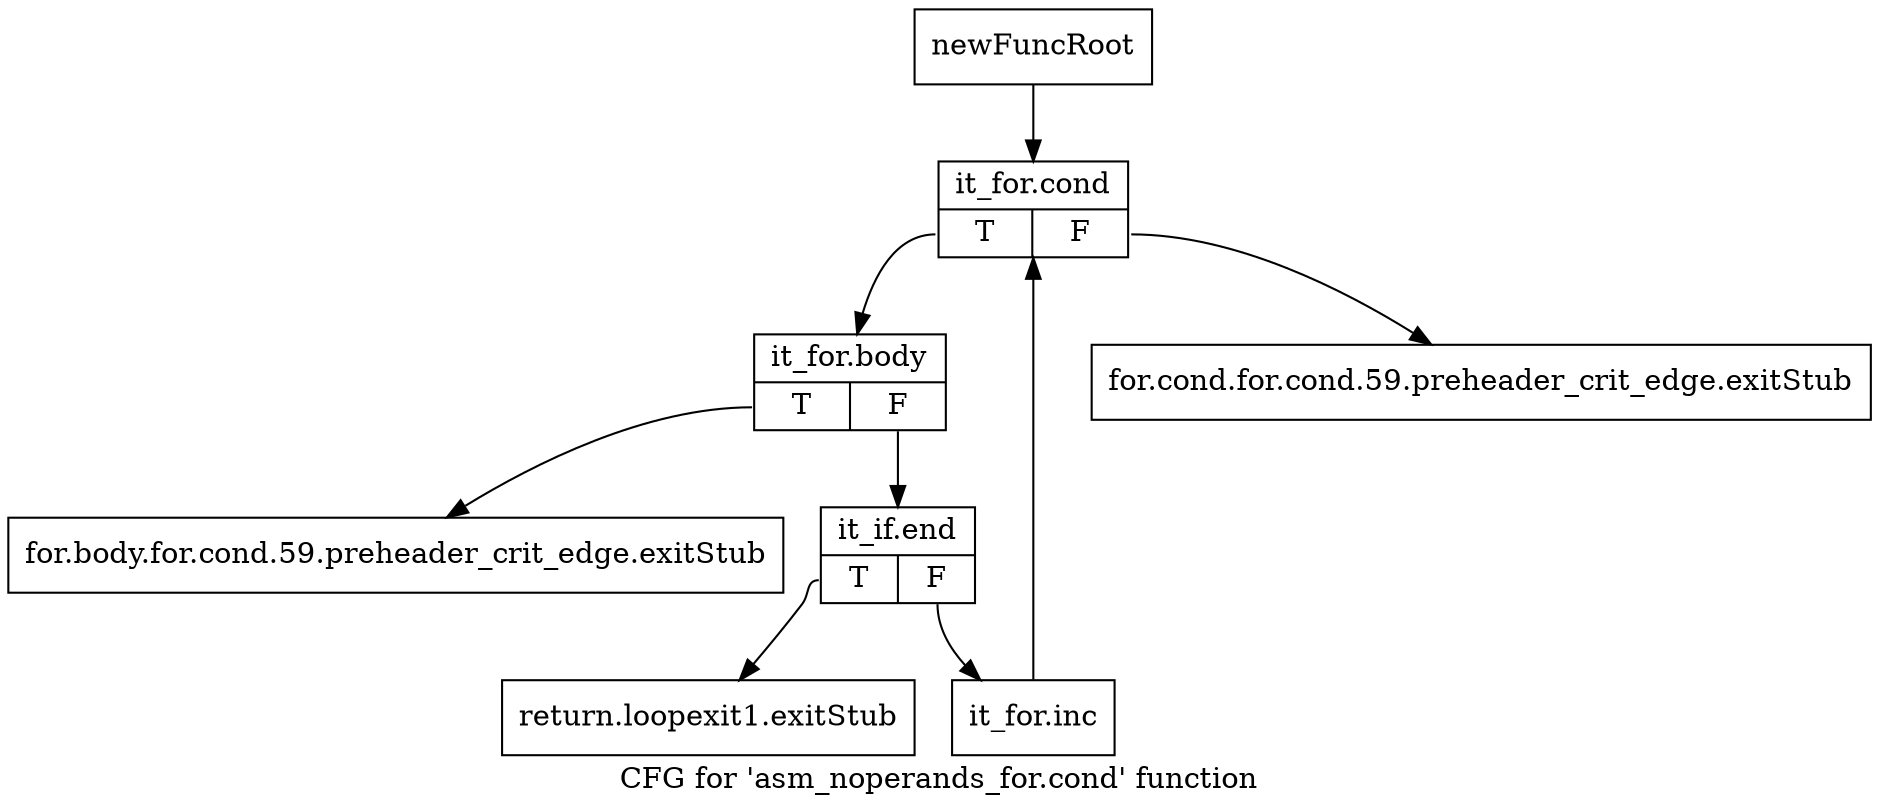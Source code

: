 digraph "CFG for 'asm_noperands_for.cond' function" {
	label="CFG for 'asm_noperands_for.cond' function";

	Node0xb86ce00 [shape=record,label="{newFuncRoot}"];
	Node0xb86ce00 -> Node0xb86cf40;
	Node0xb86ce50 [shape=record,label="{for.cond.for.cond.59.preheader_crit_edge.exitStub}"];
	Node0xb86cea0 [shape=record,label="{for.body.for.cond.59.preheader_crit_edge.exitStub}"];
	Node0xb86cef0 [shape=record,label="{return.loopexit1.exitStub}"];
	Node0xb86cf40 [shape=record,label="{it_for.cond|{<s0>T|<s1>F}}"];
	Node0xb86cf40:s0 -> Node0xb86cf90;
	Node0xb86cf40:s1 -> Node0xb86ce50;
	Node0xb86cf90 [shape=record,label="{it_for.body|{<s0>T|<s1>F}}"];
	Node0xb86cf90:s0 -> Node0xb86cea0;
	Node0xb86cf90:s1 -> Node0xb86cfe0;
	Node0xb86cfe0 [shape=record,label="{it_if.end|{<s0>T|<s1>F}}"];
	Node0xb86cfe0:s0 -> Node0xb86cef0;
	Node0xb86cfe0:s1 -> Node0xb86d030;
	Node0xb86d030 [shape=record,label="{it_for.inc}"];
	Node0xb86d030 -> Node0xb86cf40;
}
